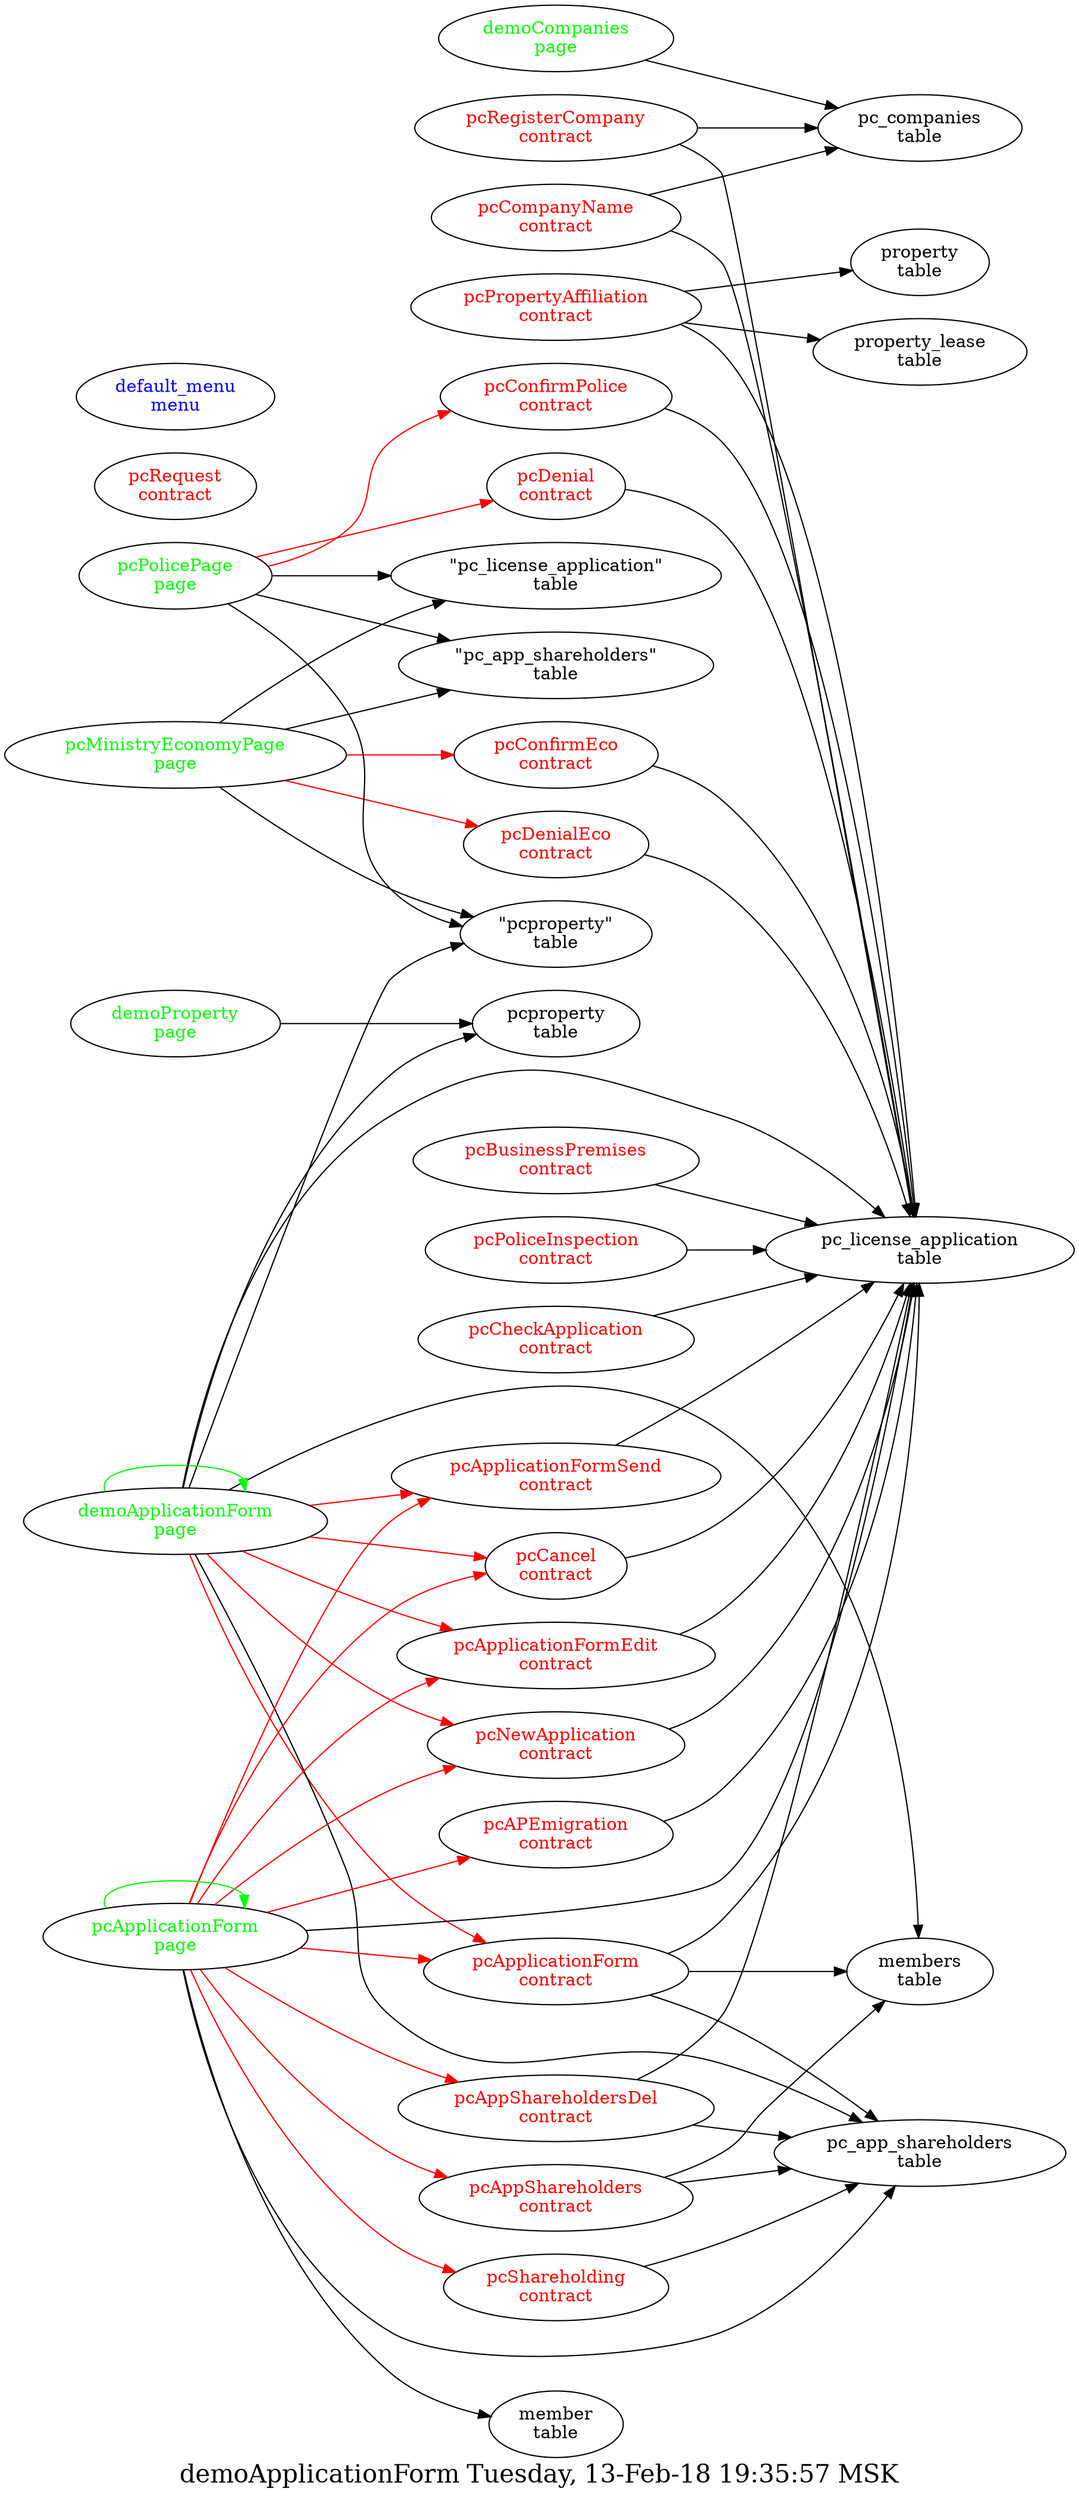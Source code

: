 digraph G {
fontsize="20.0";
label="demoApplicationForm Tuesday, 13-Feb-18 19:35:57 MSK";
rankdir=LR;
"pcConfirmEco\ncontract" -> "pc_license_application\ntable"
"pcConfirmEco\ncontract" [fontcolor=red, group=contracts];
"pcDenialEco\ncontract" -> "pc_license_application\ntable"
"pcDenialEco\ncontract" [fontcolor=red, group=contracts];
"pcConfirmPolice\ncontract" -> "pc_license_application\ntable"
"pcConfirmPolice\ncontract" [fontcolor=red, group=contracts];
"pcDenial\ncontract" -> "pc_license_application\ntable"
"pcDenial\ncontract" [fontcolor=red, group=contracts];
"pcRequest\ncontract" [fontcolor=red, group=contracts];
"pcApplicationForm\ncontract" -> "members\ntable"
"pcApplicationForm\ncontract" -> "pc_license_application\ntable"
"pcApplicationForm\ncontract" -> "pc_app_shareholders\ntable"
"pcApplicationForm\ncontract" [fontcolor=red, group=contracts];
"pcApplicationFormEdit\ncontract" -> "pc_license_application\ntable"
"pcApplicationFormEdit\ncontract" [fontcolor=red, group=contracts];
"pcCompanyName\ncontract" -> "pc_license_application\ntable"
"pcCompanyName\ncontract" -> "pc_companies\ntable"
"pcCompanyName\ncontract" [fontcolor=red, group=contracts];
"pcBusinessPremises\ncontract" -> "pc_license_application\ntable"
"pcBusinessPremises\ncontract" [fontcolor=red, group=contracts];
"pcPoliceInspection\ncontract" -> "pc_license_application\ntable"
"pcPoliceInspection\ncontract" [fontcolor=red, group=contracts];
"pcPropertyAffiliation\ncontract" -> "pc_license_application\ntable"
"pcPropertyAffiliation\ncontract" -> "property\ntable"
"pcPropertyAffiliation\ncontract" -> "property_lease\ntable"
"pcPropertyAffiliation\ncontract" [fontcolor=red, group=contracts];
"pcCheckApplication\ncontract" -> "pc_license_application\ntable"
"pcCheckApplication\ncontract" [fontcolor=red, group=contracts];
"pcRegisterCompany\ncontract" -> "pc_license_application\ntable"
"pcRegisterCompany\ncontract" -> "pc_companies\ntable"
"pcRegisterCompany\ncontract" [fontcolor=red, group=contracts];
"pcNewApplication\ncontract" -> "pc_license_application\ntable"
"pcNewApplication\ncontract" [fontcolor=red, group=contracts];
"pcAPEmigration\ncontract" -> "pc_license_application\ntable"
"pcAPEmigration\ncontract" [fontcolor=red, group=contracts];
"pcAppShareholdersDel\ncontract" -> "pc_license_application\ntable"
"pcAppShareholdersDel\ncontract" -> "pc_app_shareholders\ntable"
"pcAppShareholdersDel\ncontract" [fontcolor=red, group=contracts];
"pcShareholding\ncontract" -> "pc_app_shareholders\ntable"
"pcShareholding\ncontract" [fontcolor=red, group=contracts];
"pcApplicationFormSend\ncontract" -> "pc_license_application\ntable"
"pcApplicationFormSend\ncontract" [fontcolor=red, group=contracts];
"pcCancel\ncontract" -> "pc_license_application\ntable"
"pcCancel\ncontract" [fontcolor=red, group=contracts];
"pcAppShareholders\ncontract" -> "pc_app_shareholders\ntable"
"pcAppShareholders\ncontract" -> "members\ntable"
"pcAppShareholders\ncontract" [fontcolor=red, group=contracts];
"default_menu\nmenu" [fontcolor=blue, group=menus];
"pcMinistryEconomyPage\npage" -> "pcDenialEco\ncontract"  [ color=red ]
"pcMinistryEconomyPage\npage" -> "pcConfirmEco\ncontract"  [ color=red ]
"pcMinistryEconomyPage\npage" -> "\"pc_license_application\"\ntable"
"pcMinistryEconomyPage\npage" -> "\"pcproperty\"\ntable"
"pcMinistryEconomyPage\npage" -> "\"pc_app_shareholders\"\ntable"
"pcMinistryEconomyPage\npage" [fontcolor=green, group=pages];
"pcPolicePage\npage" -> "pcDenial\ncontract"  [ color=red ]
"pcPolicePage\npage" -> "pcConfirmPolice\ncontract"  [ color=red ]
"pcPolicePage\npage" -> "\"pc_license_application\"\ntable"
"pcPolicePage\npage" -> "\"pcproperty\"\ntable"
"pcPolicePage\npage" -> "\"pc_app_shareholders\"\ntable"
"pcPolicePage\npage" [fontcolor=green, group=pages];
"demoApplicationForm\npage" -> "pcApplicationFormEdit\ncontract"  [ color=red ]
"demoApplicationForm\npage" -> "pcNewApplication\ncontract"  [ color=red ]
"demoApplicationForm\npage" -> "pcApplicationFormSend\ncontract"  [ color=red ]
"demoApplicationForm\npage" -> "pcApplicationForm\ncontract"  [ color=red ]
"demoApplicationForm\npage" -> "pcCancel\ncontract"  [ color=red ]
"demoApplicationForm\npage" -> "members\ntable"
"demoApplicationForm\npage" -> "pc_license_application\ntable"
"demoApplicationForm\npage" -> "pc_app_shareholders\ntable"
"demoApplicationForm\npage" -> "\"pcproperty\"\ntable"
"demoApplicationForm\npage" -> "pcproperty\ntable"
"demoApplicationForm\npage" -> "demoApplicationForm\npage"  [ color=green ]
"demoApplicationForm\npage" [fontcolor=green, group=pages];
"pcApplicationForm\npage" -> "pcApplicationFormEdit\ncontract"  [ color=red ]
"pcApplicationForm\npage" -> "pcNewApplication\ncontract"  [ color=red ]
"pcApplicationForm\npage" -> "pcAPEmigration\ncontract"  [ color=red ]
"pcApplicationForm\npage" -> "pcAppShareholdersDel\ncontract"  [ color=red ]
"pcApplicationForm\npage" -> "pcShareholding\ncontract"  [ color=red ]
"pcApplicationForm\npage" -> "pcAppShareholders\ncontract"  [ color=red ]
"pcApplicationForm\npage" -> "pcApplicationFormSend\ncontract"  [ color=red ]
"pcApplicationForm\npage" -> "pcApplicationForm\ncontract"  [ color=red ]
"pcApplicationForm\npage" -> "pcCancel\ncontract"  [ color=red ]
"pcApplicationForm\npage" -> "member\ntable"
"pcApplicationForm\npage" -> "pc_license_application\ntable"
"pcApplicationForm\npage" -> "pc_app_shareholders\ntable"
"pcApplicationForm\npage" -> "pcApplicationForm\npage"  [ color=green ]
"pcApplicationForm\npage" [fontcolor=green, group=pages];
"demoProperty\npage" -> "pcproperty\ntable"
"demoProperty\npage" [fontcolor=green, group=pages];
"demoCompanies\npage" -> "pc_companies\ntable"
"demoCompanies\npage" [fontcolor=green, group=pages];
"pc_app_shareholders\ntable" [group=tables];
"pc_companies\ntable" [group=tables];
"pc_license_application\ntable" [group=tables];
"pcproperty\ntable" [group=tables];
}
